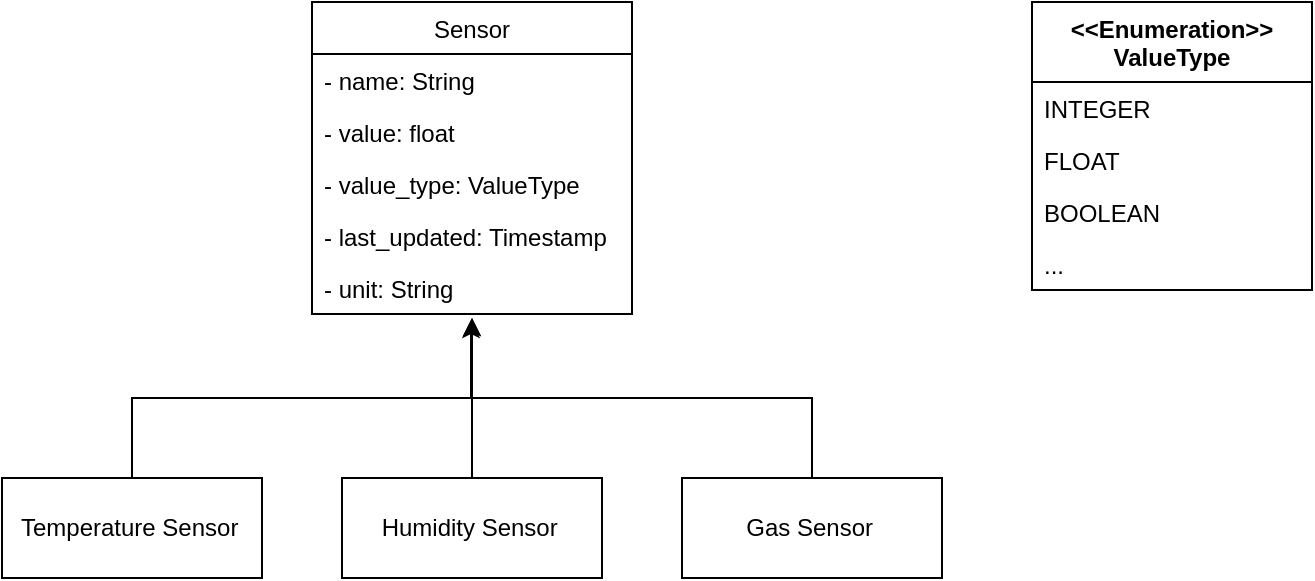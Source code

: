 <mxfile version="13.2.4" type="device"><diagram id="mMU8f7j4fLOsY3HOVZZy" name="Page-1"><mxGraphModel dx="750" dy="668" grid="1" gridSize="10" guides="1" tooltips="1" connect="1" arrows="1" fold="1" page="1" pageScale="1" pageWidth="827" pageHeight="1169" math="0" shadow="0"><root><mxCell id="0"/><mxCell id="1" parent="0"/><mxCell id="5-tNaJPHBVEyRawyz-_B-1" value="Sensor" style="swimlane;fontStyle=0;childLayout=stackLayout;horizontal=1;startSize=26;fillColor=none;horizontalStack=0;resizeParent=1;resizeParentMax=0;resizeLast=0;collapsible=1;marginBottom=0;" vertex="1" parent="1"><mxGeometry x="320" y="282" width="160" height="156" as="geometry"/></mxCell><mxCell id="5-tNaJPHBVEyRawyz-_B-2" value="- name: String" style="text;strokeColor=none;fillColor=none;align=left;verticalAlign=top;spacingLeft=4;spacingRight=4;overflow=hidden;rotatable=0;points=[[0,0.5],[1,0.5]];portConstraint=eastwest;" vertex="1" parent="5-tNaJPHBVEyRawyz-_B-1"><mxGeometry y="26" width="160" height="26" as="geometry"/></mxCell><mxCell id="5-tNaJPHBVEyRawyz-_B-3" value="- value: float" style="text;strokeColor=none;fillColor=none;align=left;verticalAlign=top;spacingLeft=4;spacingRight=4;overflow=hidden;rotatable=0;points=[[0,0.5],[1,0.5]];portConstraint=eastwest;" vertex="1" parent="5-tNaJPHBVEyRawyz-_B-1"><mxGeometry y="52" width="160" height="26" as="geometry"/></mxCell><mxCell id="5-tNaJPHBVEyRawyz-_B-4" value="- value_type: ValueType" style="text;strokeColor=none;fillColor=none;align=left;verticalAlign=top;spacingLeft=4;spacingRight=4;overflow=hidden;rotatable=0;points=[[0,0.5],[1,0.5]];portConstraint=eastwest;" vertex="1" parent="5-tNaJPHBVEyRawyz-_B-1"><mxGeometry y="78" width="160" height="26" as="geometry"/></mxCell><mxCell id="5-tNaJPHBVEyRawyz-_B-5" value="- last_updated: Timestamp" style="text;strokeColor=none;fillColor=none;align=left;verticalAlign=top;spacingLeft=4;spacingRight=4;overflow=hidden;rotatable=0;points=[[0,0.5],[1,0.5]];portConstraint=eastwest;" vertex="1" parent="5-tNaJPHBVEyRawyz-_B-1"><mxGeometry y="104" width="160" height="26" as="geometry"/></mxCell><mxCell id="5-tNaJPHBVEyRawyz-_B-6" value="- unit: String" style="text;strokeColor=none;fillColor=none;align=left;verticalAlign=top;spacingLeft=4;spacingRight=4;overflow=hidden;rotatable=0;points=[[0,0.5],[1,0.5]];portConstraint=eastwest;" vertex="1" parent="5-tNaJPHBVEyRawyz-_B-1"><mxGeometry y="130" width="160" height="26" as="geometry"/></mxCell><mxCell id="5-tNaJPHBVEyRawyz-_B-23" value="" style="edgeStyle=orthogonalEdgeStyle;rounded=0;orthogonalLoop=1;jettySize=auto;html=1;entryX=0.497;entryY=1.118;entryDx=0;entryDy=0;entryPerimeter=0;" edge="1" parent="1" source="5-tNaJPHBVEyRawyz-_B-17" target="5-tNaJPHBVEyRawyz-_B-6"><mxGeometry relative="1" as="geometry"><mxPoint x="230" y="440" as="targetPoint"/><Array as="points"><mxPoint x="230" y="480"/><mxPoint x="400" y="480"/></Array></mxGeometry></mxCell><mxCell id="5-tNaJPHBVEyRawyz-_B-17" value="Temperature Sensor&amp;nbsp;" style="html=1;" vertex="1" parent="1"><mxGeometry x="165" y="520" width="130" height="50" as="geometry"/></mxCell><mxCell id="5-tNaJPHBVEyRawyz-_B-21" value="" style="edgeStyle=orthogonalEdgeStyle;rounded=0;orthogonalLoop=1;jettySize=auto;html=1;" edge="1" parent="1" source="5-tNaJPHBVEyRawyz-_B-18"><mxGeometry relative="1" as="geometry"><mxPoint x="400" y="440" as="targetPoint"/></mxGeometry></mxCell><mxCell id="5-tNaJPHBVEyRawyz-_B-18" value="Humidity Sensor&amp;nbsp;" style="html=1;" vertex="1" parent="1"><mxGeometry x="335" y="520" width="130" height="50" as="geometry"/></mxCell><mxCell id="5-tNaJPHBVEyRawyz-_B-25" value="" style="edgeStyle=orthogonalEdgeStyle;rounded=0;orthogonalLoop=1;jettySize=auto;html=1;" edge="1" parent="1" source="5-tNaJPHBVEyRawyz-_B-19"><mxGeometry relative="1" as="geometry"><mxPoint x="400" y="440" as="targetPoint"/><Array as="points"><mxPoint x="570" y="480"/><mxPoint x="400" y="480"/></Array></mxGeometry></mxCell><mxCell id="5-tNaJPHBVEyRawyz-_B-19" value="Gas Sensor&amp;nbsp;" style="html=1;" vertex="1" parent="1"><mxGeometry x="505" y="520" width="130" height="50" as="geometry"/></mxCell><mxCell id="5-tNaJPHBVEyRawyz-_B-8" value="&lt;&lt;Enumeration&gt;&gt;&#10;ValueType" style="swimlane;fontStyle=1;childLayout=stackLayout;horizontal=1;startSize=40;fillColor=none;horizontalStack=0;resizeParent=1;resizeParentMax=0;resizeLast=0;collapsible=1;marginBottom=0;" vertex="1" parent="1"><mxGeometry x="680" y="282" width="140" height="144" as="geometry"/></mxCell><mxCell id="5-tNaJPHBVEyRawyz-_B-9" value="INTEGER" style="text;strokeColor=none;fillColor=none;align=left;verticalAlign=top;spacingLeft=4;spacingRight=4;overflow=hidden;rotatable=0;points=[[0,0.5],[1,0.5]];portConstraint=eastwest;" vertex="1" parent="5-tNaJPHBVEyRawyz-_B-8"><mxGeometry y="40" width="140" height="26" as="geometry"/></mxCell><mxCell id="5-tNaJPHBVEyRawyz-_B-10" value="FLOAT" style="text;strokeColor=none;fillColor=none;align=left;verticalAlign=top;spacingLeft=4;spacingRight=4;overflow=hidden;rotatable=0;points=[[0,0.5],[1,0.5]];portConstraint=eastwest;" vertex="1" parent="5-tNaJPHBVEyRawyz-_B-8"><mxGeometry y="66" width="140" height="26" as="geometry"/></mxCell><mxCell id="5-tNaJPHBVEyRawyz-_B-11" value="BOOLEAN" style="text;strokeColor=none;fillColor=none;align=left;verticalAlign=top;spacingLeft=4;spacingRight=4;overflow=hidden;rotatable=0;points=[[0,0.5],[1,0.5]];portConstraint=eastwest;" vertex="1" parent="5-tNaJPHBVEyRawyz-_B-8"><mxGeometry y="92" width="140" height="26" as="geometry"/></mxCell><mxCell id="5-tNaJPHBVEyRawyz-_B-12" value="..." style="text;strokeColor=none;fillColor=none;align=left;verticalAlign=top;spacingLeft=4;spacingRight=4;overflow=hidden;rotatable=0;points=[[0,0.5],[1,0.5]];portConstraint=eastwest;" vertex="1" parent="5-tNaJPHBVEyRawyz-_B-8"><mxGeometry y="118" width="140" height="26" as="geometry"/></mxCell></root></mxGraphModel></diagram></mxfile>